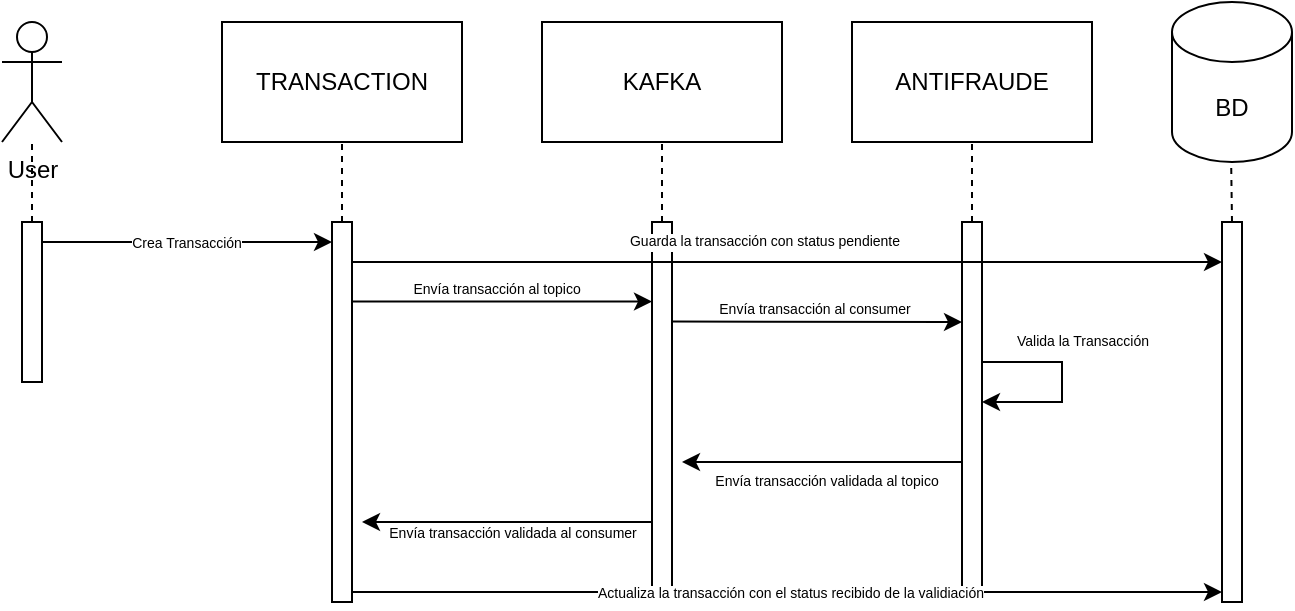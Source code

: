 <mxfile version="24.0.7" type="device">
  <diagram name="Página-1" id="rmRWuEc1I-XX4NKy5wWH">
    <mxGraphModel dx="989" dy="509" grid="1" gridSize="10" guides="1" tooltips="1" connect="1" arrows="1" fold="1" page="1" pageScale="1" pageWidth="827" pageHeight="1169" math="0" shadow="0">
      <root>
        <mxCell id="0" />
        <mxCell id="1" parent="0" />
        <mxCell id="of7UXciw4HJ2_zekE2xp-21" value="" style="html=1;points=[[0,0,0,0,5],[0,1,0,0,-5],[1,0,0,0,5],[1,1,0,0,-5]];perimeter=orthogonalPerimeter;outlineConnect=0;targetShapes=umlLifeline;portConstraint=eastwest;newEdgeStyle={&quot;curved&quot;:0,&quot;rounded&quot;:0};" vertex="1" parent="1">
          <mxGeometry x="265" y="130" width="10" height="190" as="geometry" />
        </mxCell>
        <mxCell id="of7UXciw4HJ2_zekE2xp-22" value="" style="html=1;points=[[0,0,0,0,5],[0,1,0,0,-5],[1,0,0,0,5],[1,1,0,0,-5]];perimeter=orthogonalPerimeter;outlineConnect=0;targetShapes=umlLifeline;portConstraint=eastwest;newEdgeStyle={&quot;curved&quot;:0,&quot;rounded&quot;:0};" vertex="1" parent="1">
          <mxGeometry x="425" y="130" width="10" height="190" as="geometry" />
        </mxCell>
        <mxCell id="of7UXciw4HJ2_zekE2xp-23" value="" style="html=1;points=[[0,0,0,0,5],[0,1,0,0,-5],[1,0,0,0,5],[1,1,0,0,-5]];perimeter=orthogonalPerimeter;outlineConnect=0;targetShapes=umlLifeline;portConstraint=eastwest;newEdgeStyle={&quot;curved&quot;:0,&quot;rounded&quot;:0};" vertex="1" parent="1">
          <mxGeometry x="580" y="130" width="10" height="190" as="geometry" />
        </mxCell>
        <mxCell id="of7UXciw4HJ2_zekE2xp-24" value="" style="html=1;points=[[0,0,0,0,5],[0,1,0,0,-5],[1,0,0,0,5],[1,1,0,0,-5]];perimeter=orthogonalPerimeter;outlineConnect=0;targetShapes=umlLifeline;portConstraint=eastwest;newEdgeStyle={&quot;curved&quot;:0,&quot;rounded&quot;:0};" vertex="1" parent="1">
          <mxGeometry x="710" y="130" width="10" height="190" as="geometry" />
        </mxCell>
        <mxCell id="of7UXciw4HJ2_zekE2xp-31" value="" style="endArrow=none;dashed=1;html=1;rounded=0;" edge="1" parent="1">
          <mxGeometry width="50" height="50" relative="1" as="geometry">
            <mxPoint x="270" y="130" as="sourcePoint" />
            <mxPoint x="270" y="90" as="targetPoint" />
          </mxGeometry>
        </mxCell>
        <mxCell id="of7UXciw4HJ2_zekE2xp-32" value="TRANSACTION" style="rounded=0;whiteSpace=wrap;html=1;" vertex="1" parent="1">
          <mxGeometry x="210" y="30" width="120" height="60" as="geometry" />
        </mxCell>
        <mxCell id="of7UXciw4HJ2_zekE2xp-33" value="" style="endArrow=none;dashed=1;html=1;rounded=0;" edge="1" parent="1">
          <mxGeometry width="50" height="50" relative="1" as="geometry">
            <mxPoint x="430" y="130" as="sourcePoint" />
            <mxPoint x="430" y="90" as="targetPoint" />
          </mxGeometry>
        </mxCell>
        <mxCell id="of7UXciw4HJ2_zekE2xp-34" value="KAFKA" style="rounded=0;whiteSpace=wrap;html=1;" vertex="1" parent="1">
          <mxGeometry x="370" y="30" width="120" height="60" as="geometry" />
        </mxCell>
        <mxCell id="of7UXciw4HJ2_zekE2xp-35" value="" style="endArrow=none;dashed=1;html=1;rounded=0;" edge="1" parent="1">
          <mxGeometry width="50" height="50" relative="1" as="geometry">
            <mxPoint x="585" y="130" as="sourcePoint" />
            <mxPoint x="585" y="90" as="targetPoint" />
          </mxGeometry>
        </mxCell>
        <mxCell id="of7UXciw4HJ2_zekE2xp-36" value="ANTIFRAUDE" style="rounded=0;whiteSpace=wrap;html=1;" vertex="1" parent="1">
          <mxGeometry x="525" y="30" width="120" height="60" as="geometry" />
        </mxCell>
        <mxCell id="of7UXciw4HJ2_zekE2xp-37" value="BD" style="shape=cylinder3;whiteSpace=wrap;html=1;boundedLbl=1;backgroundOutline=1;size=15;" vertex="1" parent="1">
          <mxGeometry x="685" y="20" width="60" height="80" as="geometry" />
        </mxCell>
        <mxCell id="of7UXciw4HJ2_zekE2xp-38" value="" style="endArrow=none;dashed=1;html=1;rounded=0;" edge="1" parent="1">
          <mxGeometry width="50" height="50" relative="1" as="geometry">
            <mxPoint x="715" y="130" as="sourcePoint" />
            <mxPoint x="714.58" y="100" as="targetPoint" />
          </mxGeometry>
        </mxCell>
        <mxCell id="of7UXciw4HJ2_zekE2xp-39" value="" style="endArrow=classic;html=1;rounded=0;" edge="1" parent="1">
          <mxGeometry width="50" height="50" relative="1" as="geometry">
            <mxPoint x="275" y="150" as="sourcePoint" />
            <mxPoint x="710" y="150" as="targetPoint" />
          </mxGeometry>
        </mxCell>
        <mxCell id="of7UXciw4HJ2_zekE2xp-42" value="Guarda la transacción con status pendiente" style="edgeLabel;html=1;align=center;verticalAlign=middle;resizable=0;points=[];fontSize=7;" vertex="1" connectable="0" parent="of7UXciw4HJ2_zekE2xp-39">
          <mxGeometry x="-0.027" y="6" relative="1" as="geometry">
            <mxPoint x="-6" y="-4" as="offset" />
          </mxGeometry>
        </mxCell>
        <mxCell id="of7UXciw4HJ2_zekE2xp-43" value="User" style="shape=umlActor;verticalLabelPosition=bottom;verticalAlign=top;html=1;outlineConnect=0;" vertex="1" parent="1">
          <mxGeometry x="100" y="30" width="30" height="60" as="geometry" />
        </mxCell>
        <mxCell id="of7UXciw4HJ2_zekE2xp-45" value="" style="html=1;points=[[0,0,0,0,5],[0,1,0,0,-5],[1,0,0,0,5],[1,1,0,0,-5]];perimeter=orthogonalPerimeter;outlineConnect=0;targetShapes=umlLifeline;portConstraint=eastwest;newEdgeStyle={&quot;curved&quot;:0,&quot;rounded&quot;:0};" vertex="1" parent="1">
          <mxGeometry x="110" y="130" width="10" height="80" as="geometry" />
        </mxCell>
        <mxCell id="of7UXciw4HJ2_zekE2xp-49" value="" style="endArrow=none;dashed=1;html=1;rounded=0;" edge="1" parent="1" source="of7UXciw4HJ2_zekE2xp-45">
          <mxGeometry width="50" height="50" relative="1" as="geometry">
            <mxPoint x="114.58" y="120" as="sourcePoint" />
            <mxPoint x="115" y="90" as="targetPoint" />
          </mxGeometry>
        </mxCell>
        <mxCell id="of7UXciw4HJ2_zekE2xp-50" value="" style="endArrow=classic;html=1;rounded=0;" edge="1" parent="1" target="of7UXciw4HJ2_zekE2xp-21">
          <mxGeometry width="50" height="50" relative="1" as="geometry">
            <mxPoint x="120" y="140" as="sourcePoint" />
            <mxPoint x="260" y="140" as="targetPoint" />
          </mxGeometry>
        </mxCell>
        <mxCell id="of7UXciw4HJ2_zekE2xp-51" value="Crea Transacción" style="edgeLabel;html=1;align=center;verticalAlign=middle;resizable=0;points=[];fontSize=7;" vertex="1" connectable="0" parent="of7UXciw4HJ2_zekE2xp-50">
          <mxGeometry x="-0.01" y="-1" relative="1" as="geometry">
            <mxPoint as="offset" />
          </mxGeometry>
        </mxCell>
        <mxCell id="of7UXciw4HJ2_zekE2xp-52" value="" style="endArrow=classic;html=1;rounded=0;" edge="1" parent="1" target="of7UXciw4HJ2_zekE2xp-22">
          <mxGeometry width="50" height="50" relative="1" as="geometry">
            <mxPoint x="275" y="169.76" as="sourcePoint" />
            <mxPoint x="710" y="169.76" as="targetPoint" />
          </mxGeometry>
        </mxCell>
        <mxCell id="of7UXciw4HJ2_zekE2xp-53" value="Envía transacción al topico&amp;nbsp;" style="edgeLabel;html=1;align=center;verticalAlign=middle;resizable=0;points=[];fontSize=7;" vertex="1" connectable="0" parent="of7UXciw4HJ2_zekE2xp-52">
          <mxGeometry x="-0.027" y="6" relative="1" as="geometry">
            <mxPoint as="offset" />
          </mxGeometry>
        </mxCell>
        <mxCell id="of7UXciw4HJ2_zekE2xp-59" value="" style="endArrow=classic;html=1;rounded=0;" edge="1" parent="1">
          <mxGeometry width="50" height="50" relative="1" as="geometry">
            <mxPoint x="435" y="179.76" as="sourcePoint" />
            <mxPoint x="580" y="180" as="targetPoint" />
          </mxGeometry>
        </mxCell>
        <mxCell id="of7UXciw4HJ2_zekE2xp-60" value="Envía transacción al consumer" style="edgeLabel;html=1;align=center;verticalAlign=middle;resizable=0;points=[];fontSize=7;" vertex="1" connectable="0" parent="of7UXciw4HJ2_zekE2xp-59">
          <mxGeometry x="-0.027" y="6" relative="1" as="geometry">
            <mxPoint as="offset" />
          </mxGeometry>
        </mxCell>
        <mxCell id="of7UXciw4HJ2_zekE2xp-61" value="" style="endArrow=classic;html=1;rounded=0;" edge="1" parent="1">
          <mxGeometry width="50" height="50" relative="1" as="geometry">
            <mxPoint x="590" y="200" as="sourcePoint" />
            <mxPoint x="590" y="220" as="targetPoint" />
            <Array as="points">
              <mxPoint x="630" y="200" />
              <mxPoint x="630" y="220" />
            </Array>
          </mxGeometry>
        </mxCell>
        <mxCell id="of7UXciw4HJ2_zekE2xp-62" value="Valida la Transacción" style="edgeLabel;html=1;align=center;verticalAlign=middle;resizable=0;points=[];fontSize=7;" vertex="1" connectable="0" parent="of7UXciw4HJ2_zekE2xp-61">
          <mxGeometry x="-0.584" y="3" relative="1" as="geometry">
            <mxPoint x="29" y="-7" as="offset" />
          </mxGeometry>
        </mxCell>
        <mxCell id="of7UXciw4HJ2_zekE2xp-63" value="" style="endArrow=classic;html=1;rounded=0;" edge="1" parent="1" source="of7UXciw4HJ2_zekE2xp-23">
          <mxGeometry width="50" height="50" relative="1" as="geometry">
            <mxPoint x="575" y="250" as="sourcePoint" />
            <mxPoint x="440" y="250" as="targetPoint" />
          </mxGeometry>
        </mxCell>
        <mxCell id="of7UXciw4HJ2_zekE2xp-64" value="Envía transacción validada al topico" style="edgeLabel;html=1;align=center;verticalAlign=middle;resizable=0;points=[];fontSize=7;" vertex="1" connectable="0" parent="of7UXciw4HJ2_zekE2xp-63">
          <mxGeometry x="-0.027" y="6" relative="1" as="geometry">
            <mxPoint y="4" as="offset" />
          </mxGeometry>
        </mxCell>
        <mxCell id="of7UXciw4HJ2_zekE2xp-65" value="" style="endArrow=classic;html=1;rounded=0;" edge="1" parent="1">
          <mxGeometry width="50" height="50" relative="1" as="geometry">
            <mxPoint x="425" y="280" as="sourcePoint" />
            <mxPoint x="280" y="280" as="targetPoint" />
          </mxGeometry>
        </mxCell>
        <mxCell id="of7UXciw4HJ2_zekE2xp-66" value="Envía transacción validada al consumer" style="edgeLabel;html=1;align=center;verticalAlign=middle;resizable=0;points=[];fontSize=7;" vertex="1" connectable="0" parent="of7UXciw4HJ2_zekE2xp-65">
          <mxGeometry x="-0.027" y="6" relative="1" as="geometry">
            <mxPoint as="offset" />
          </mxGeometry>
        </mxCell>
        <mxCell id="of7UXciw4HJ2_zekE2xp-67" value="" style="endArrow=classic;html=1;rounded=0;exitX=1;exitY=1;exitDx=0;exitDy=-5;exitPerimeter=0;" edge="1" parent="1" source="of7UXciw4HJ2_zekE2xp-21" target="of7UXciw4HJ2_zekE2xp-24">
          <mxGeometry width="50" height="50" relative="1" as="geometry">
            <mxPoint x="290" y="350" as="sourcePoint" />
            <mxPoint x="700" y="310" as="targetPoint" />
          </mxGeometry>
        </mxCell>
        <mxCell id="of7UXciw4HJ2_zekE2xp-68" value="Actualiza la transacción con el status recibido de la validiación" style="edgeLabel;html=1;align=center;verticalAlign=middle;resizable=0;points=[];fontSize=7;" vertex="1" connectable="0" parent="of7UXciw4HJ2_zekE2xp-67">
          <mxGeometry x="0.005" y="-1" relative="1" as="geometry">
            <mxPoint as="offset" />
          </mxGeometry>
        </mxCell>
      </root>
    </mxGraphModel>
  </diagram>
</mxfile>
